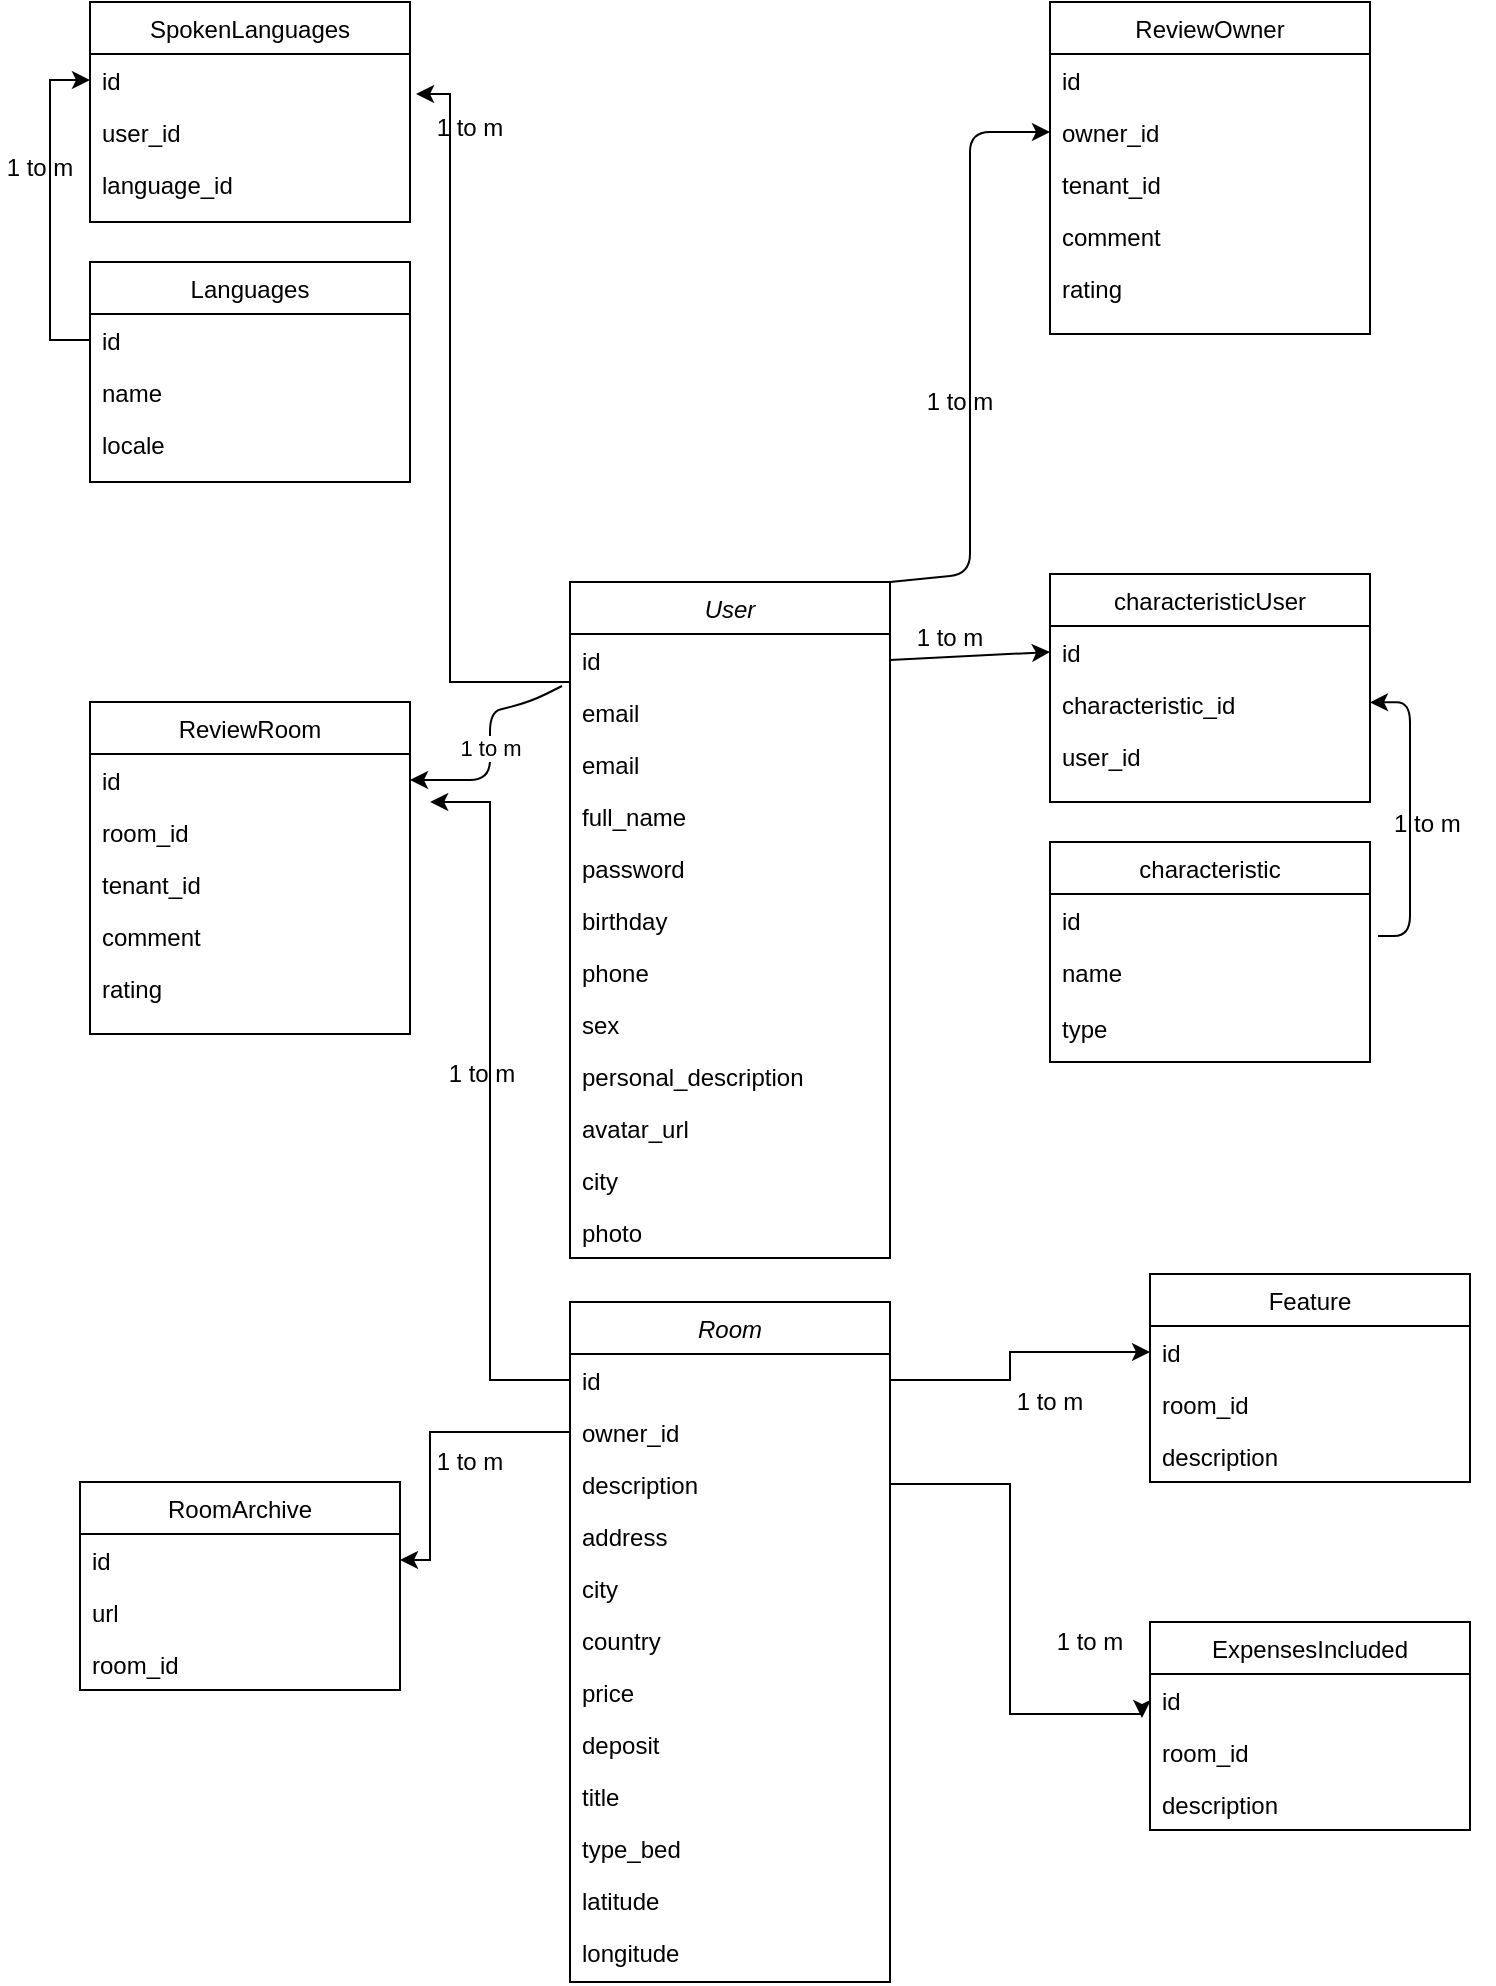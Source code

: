 <mxfile version="14.9.4" type="github">
  <diagram id="C5RBs43oDa-KdzZeNtuy" name="Page-1">
    <mxGraphModel dx="2249" dy="762" grid="1" gridSize="10" guides="1" tooltips="1" connect="1" arrows="1" fold="1" page="1" pageScale="1" pageWidth="827" pageHeight="1169" math="0" shadow="0">
      <root>
        <mxCell id="WIyWlLk6GJQsqaUBKTNV-0" />
        <mxCell id="WIyWlLk6GJQsqaUBKTNV-1" parent="WIyWlLk6GJQsqaUBKTNV-0" />
        <mxCell id="1kvn0GWdhGNO7POsYwUw-86" style="edgeStyle=orthogonalEdgeStyle;rounded=0;orthogonalLoop=1;jettySize=auto;html=1;entryX=1.019;entryY=0.769;entryDx=0;entryDy=0;entryPerimeter=0;" edge="1" parent="WIyWlLk6GJQsqaUBKTNV-1" source="zkfFHV4jXpPFQw0GAbJ--0" target="1kvn0GWdhGNO7POsYwUw-68">
          <mxGeometry relative="1" as="geometry">
            <Array as="points">
              <mxPoint x="220" y="370" />
              <mxPoint x="220" y="76" />
            </Array>
          </mxGeometry>
        </mxCell>
        <mxCell id="zkfFHV4jXpPFQw0GAbJ--0" value="User" style="swimlane;fontStyle=2;align=center;verticalAlign=top;childLayout=stackLayout;horizontal=1;startSize=26;horizontalStack=0;resizeParent=1;resizeLast=0;collapsible=1;marginBottom=0;rounded=0;shadow=0;strokeWidth=1;" parent="WIyWlLk6GJQsqaUBKTNV-1" vertex="1">
          <mxGeometry x="280" y="320" width="160" height="338" as="geometry">
            <mxRectangle x="230" y="140" width="160" height="26" as="alternateBounds" />
          </mxGeometry>
        </mxCell>
        <mxCell id="zkfFHV4jXpPFQw0GAbJ--1" value="id" style="text;align=left;verticalAlign=top;spacingLeft=4;spacingRight=4;overflow=hidden;rotatable=0;points=[[0,0.5],[1,0.5]];portConstraint=eastwest;" parent="zkfFHV4jXpPFQw0GAbJ--0" vertex="1">
          <mxGeometry y="26" width="160" height="26" as="geometry" />
        </mxCell>
        <mxCell id="1kvn0GWdhGNO7POsYwUw-85" value="email" style="text;align=left;verticalAlign=top;spacingLeft=4;spacingRight=4;overflow=hidden;rotatable=0;points=[[0,0.5],[1,0.5]];portConstraint=eastwest;rounded=0;shadow=0;html=0;" vertex="1" parent="zkfFHV4jXpPFQw0GAbJ--0">
          <mxGeometry y="52" width="160" height="26" as="geometry" />
        </mxCell>
        <mxCell id="zkfFHV4jXpPFQw0GAbJ--2" value="email" style="text;align=left;verticalAlign=top;spacingLeft=4;spacingRight=4;overflow=hidden;rotatable=0;points=[[0,0.5],[1,0.5]];portConstraint=eastwest;rounded=0;shadow=0;html=0;" parent="zkfFHV4jXpPFQw0GAbJ--0" vertex="1">
          <mxGeometry y="78" width="160" height="26" as="geometry" />
        </mxCell>
        <mxCell id="zkfFHV4jXpPFQw0GAbJ--3" value="full_name" style="text;align=left;verticalAlign=top;spacingLeft=4;spacingRight=4;overflow=hidden;rotatable=0;points=[[0,0.5],[1,0.5]];portConstraint=eastwest;rounded=0;shadow=0;html=0;" parent="zkfFHV4jXpPFQw0GAbJ--0" vertex="1">
          <mxGeometry y="104" width="160" height="26" as="geometry" />
        </mxCell>
        <mxCell id="1kvn0GWdhGNO7POsYwUw-9" value="password" style="text;align=left;verticalAlign=top;spacingLeft=4;spacingRight=4;overflow=hidden;rotatable=0;points=[[0,0.5],[1,0.5]];portConstraint=eastwest;rounded=0;shadow=0;html=0;" vertex="1" parent="zkfFHV4jXpPFQw0GAbJ--0">
          <mxGeometry y="130" width="160" height="26" as="geometry" />
        </mxCell>
        <mxCell id="1kvn0GWdhGNO7POsYwUw-10" value="birthday" style="text;align=left;verticalAlign=top;spacingLeft=4;spacingRight=4;overflow=hidden;rotatable=0;points=[[0,0.5],[1,0.5]];portConstraint=eastwest;rounded=0;shadow=0;html=0;" vertex="1" parent="zkfFHV4jXpPFQw0GAbJ--0">
          <mxGeometry y="156" width="160" height="26" as="geometry" />
        </mxCell>
        <mxCell id="1kvn0GWdhGNO7POsYwUw-11" value="phone" style="text;align=left;verticalAlign=top;spacingLeft=4;spacingRight=4;overflow=hidden;rotatable=0;points=[[0,0.5],[1,0.5]];portConstraint=eastwest;rounded=0;shadow=0;html=0;" vertex="1" parent="zkfFHV4jXpPFQw0GAbJ--0">
          <mxGeometry y="182" width="160" height="26" as="geometry" />
        </mxCell>
        <mxCell id="1kvn0GWdhGNO7POsYwUw-12" value="sex" style="text;align=left;verticalAlign=top;spacingLeft=4;spacingRight=4;overflow=hidden;rotatable=0;points=[[0,0.5],[1,0.5]];portConstraint=eastwest;rounded=0;shadow=0;html=0;" vertex="1" parent="zkfFHV4jXpPFQw0GAbJ--0">
          <mxGeometry y="208" width="160" height="26" as="geometry" />
        </mxCell>
        <mxCell id="1kvn0GWdhGNO7POsYwUw-13" value="personal_description" style="text;align=left;verticalAlign=top;spacingLeft=4;spacingRight=4;overflow=hidden;rotatable=0;points=[[0,0.5],[1,0.5]];portConstraint=eastwest;rounded=0;shadow=0;html=0;" vertex="1" parent="zkfFHV4jXpPFQw0GAbJ--0">
          <mxGeometry y="234" width="160" height="26" as="geometry" />
        </mxCell>
        <mxCell id="1kvn0GWdhGNO7POsYwUw-14" value="avatar_url" style="text;align=left;verticalAlign=top;spacingLeft=4;spacingRight=4;overflow=hidden;rotatable=0;points=[[0,0.5],[1,0.5]];portConstraint=eastwest;rounded=0;shadow=0;html=0;" vertex="1" parent="zkfFHV4jXpPFQw0GAbJ--0">
          <mxGeometry y="260" width="160" height="26" as="geometry" />
        </mxCell>
        <mxCell id="1kvn0GWdhGNO7POsYwUw-15" value="city" style="text;align=left;verticalAlign=top;spacingLeft=4;spacingRight=4;overflow=hidden;rotatable=0;points=[[0,0.5],[1,0.5]];portConstraint=eastwest;rounded=0;shadow=0;html=0;" vertex="1" parent="zkfFHV4jXpPFQw0GAbJ--0">
          <mxGeometry y="286" width="160" height="26" as="geometry" />
        </mxCell>
        <mxCell id="1kvn0GWdhGNO7POsYwUw-65" value="photo" style="text;align=left;verticalAlign=top;spacingLeft=4;spacingRight=4;overflow=hidden;rotatable=0;points=[[0,0.5],[1,0.5]];portConstraint=eastwest;rounded=0;shadow=0;html=0;" vertex="1" parent="zkfFHV4jXpPFQw0GAbJ--0">
          <mxGeometry y="312" width="160" height="26" as="geometry" />
        </mxCell>
        <mxCell id="zkfFHV4jXpPFQw0GAbJ--17" value="characteristicUser" style="swimlane;fontStyle=0;align=center;verticalAlign=top;childLayout=stackLayout;horizontal=1;startSize=26;horizontalStack=0;resizeParent=1;resizeLast=0;collapsible=1;marginBottom=0;rounded=0;shadow=0;strokeWidth=1;" parent="WIyWlLk6GJQsqaUBKTNV-1" vertex="1">
          <mxGeometry x="520" y="316" width="160" height="114" as="geometry">
            <mxRectangle x="550" y="140" width="160" height="26" as="alternateBounds" />
          </mxGeometry>
        </mxCell>
        <mxCell id="zkfFHV4jXpPFQw0GAbJ--18" value="id" style="text;align=left;verticalAlign=top;spacingLeft=4;spacingRight=4;overflow=hidden;rotatable=0;points=[[0,0.5],[1,0.5]];portConstraint=eastwest;" parent="zkfFHV4jXpPFQw0GAbJ--17" vertex="1">
          <mxGeometry y="26" width="160" height="26" as="geometry" />
        </mxCell>
        <mxCell id="zkfFHV4jXpPFQw0GAbJ--19" value="characteristic_id" style="text;align=left;verticalAlign=top;spacingLeft=4;spacingRight=4;overflow=hidden;rotatable=0;points=[[0,0.5],[1,0.5]];portConstraint=eastwest;rounded=0;shadow=0;html=0;" parent="zkfFHV4jXpPFQw0GAbJ--17" vertex="1">
          <mxGeometry y="52" width="160" height="26" as="geometry" />
        </mxCell>
        <mxCell id="zkfFHV4jXpPFQw0GAbJ--20" value="user_id" style="text;align=left;verticalAlign=top;spacingLeft=4;spacingRight=4;overflow=hidden;rotatable=0;points=[[0,0.5],[1,0.5]];portConstraint=eastwest;rounded=0;shadow=0;html=0;" parent="zkfFHV4jXpPFQw0GAbJ--17" vertex="1">
          <mxGeometry y="78" width="160" height="26" as="geometry" />
        </mxCell>
        <mxCell id="1kvn0GWdhGNO7POsYwUw-0" value="ReviewOwner" style="swimlane;fontStyle=0;align=center;verticalAlign=top;childLayout=stackLayout;horizontal=1;startSize=26;horizontalStack=0;resizeParent=1;resizeLast=0;collapsible=1;marginBottom=0;rounded=0;shadow=0;strokeWidth=1;" vertex="1" parent="WIyWlLk6GJQsqaUBKTNV-1">
          <mxGeometry x="520" y="30" width="160" height="166" as="geometry">
            <mxRectangle x="550" y="140" width="160" height="26" as="alternateBounds" />
          </mxGeometry>
        </mxCell>
        <mxCell id="1kvn0GWdhGNO7POsYwUw-1" value="id" style="text;align=left;verticalAlign=top;spacingLeft=4;spacingRight=4;overflow=hidden;rotatable=0;points=[[0,0.5],[1,0.5]];portConstraint=eastwest;" vertex="1" parent="1kvn0GWdhGNO7POsYwUw-0">
          <mxGeometry y="26" width="160" height="26" as="geometry" />
        </mxCell>
        <mxCell id="1kvn0GWdhGNO7POsYwUw-2" value="owner_id" style="text;align=left;verticalAlign=top;spacingLeft=4;spacingRight=4;overflow=hidden;rotatable=0;points=[[0,0.5],[1,0.5]];portConstraint=eastwest;rounded=0;shadow=0;html=0;" vertex="1" parent="1kvn0GWdhGNO7POsYwUw-0">
          <mxGeometry y="52" width="160" height="26" as="geometry" />
        </mxCell>
        <mxCell id="1kvn0GWdhGNO7POsYwUw-3" value="tenant_id" style="text;align=left;verticalAlign=top;spacingLeft=4;spacingRight=4;overflow=hidden;rotatable=0;points=[[0,0.5],[1,0.5]];portConstraint=eastwest;rounded=0;shadow=0;html=0;" vertex="1" parent="1kvn0GWdhGNO7POsYwUw-0">
          <mxGeometry y="78" width="160" height="26" as="geometry" />
        </mxCell>
        <mxCell id="1kvn0GWdhGNO7POsYwUw-4" value="comment" style="text;align=left;verticalAlign=top;spacingLeft=4;spacingRight=4;overflow=hidden;rotatable=0;points=[[0,0.5],[1,0.5]];portConstraint=eastwest;rounded=0;shadow=0;html=0;" vertex="1" parent="1kvn0GWdhGNO7POsYwUw-0">
          <mxGeometry y="104" width="160" height="26" as="geometry" />
        </mxCell>
        <mxCell id="1kvn0GWdhGNO7POsYwUw-5" value="rating" style="text;align=left;verticalAlign=top;spacingLeft=4;spacingRight=4;overflow=hidden;rotatable=0;points=[[0,0.5],[1,0.5]];portConstraint=eastwest;rounded=0;shadow=0;html=0;" vertex="1" parent="1kvn0GWdhGNO7POsYwUw-0">
          <mxGeometry y="130" width="160" height="26" as="geometry" />
        </mxCell>
        <mxCell id="1kvn0GWdhGNO7POsYwUw-17" value="characteristic" style="swimlane;fontStyle=0;align=center;verticalAlign=top;childLayout=stackLayout;horizontal=1;startSize=26;horizontalStack=0;resizeParent=1;resizeLast=0;collapsible=1;marginBottom=0;rounded=0;shadow=0;strokeWidth=1;" vertex="1" parent="WIyWlLk6GJQsqaUBKTNV-1">
          <mxGeometry x="520" y="450" width="160" height="110" as="geometry">
            <mxRectangle x="550" y="140" width="160" height="26" as="alternateBounds" />
          </mxGeometry>
        </mxCell>
        <mxCell id="1kvn0GWdhGNO7POsYwUw-18" value="id" style="text;align=left;verticalAlign=top;spacingLeft=4;spacingRight=4;overflow=hidden;rotatable=0;points=[[0,0.5],[1,0.5]];portConstraint=eastwest;" vertex="1" parent="1kvn0GWdhGNO7POsYwUw-17">
          <mxGeometry y="26" width="160" height="26" as="geometry" />
        </mxCell>
        <mxCell id="1kvn0GWdhGNO7POsYwUw-19" value="name" style="text;align=left;verticalAlign=top;spacingLeft=4;spacingRight=4;overflow=hidden;rotatable=0;points=[[0,0.5],[1,0.5]];portConstraint=eastwest;rounded=0;shadow=0;html=0;" vertex="1" parent="1kvn0GWdhGNO7POsYwUw-17">
          <mxGeometry y="52" width="160" height="26" as="geometry" />
        </mxCell>
        <mxCell id="1kvn0GWdhGNO7POsYwUw-21" value="type" style="text;align=left;verticalAlign=top;spacingLeft=4;spacingRight=4;overflow=hidden;rotatable=0;points=[[0,0.5],[1,0.5]];portConstraint=eastwest;rounded=0;shadow=0;html=0;" vertex="1" parent="WIyWlLk6GJQsqaUBKTNV-1">
          <mxGeometry x="520" y="530" width="160" height="26" as="geometry" />
        </mxCell>
        <mxCell id="1kvn0GWdhGNO7POsYwUw-22" value="" style="endArrow=classic;html=1;exitX=1.025;exitY=0.808;exitDx=0;exitDy=0;exitPerimeter=0;" edge="1" parent="WIyWlLk6GJQsqaUBKTNV-1" source="1kvn0GWdhGNO7POsYwUw-18" target="zkfFHV4jXpPFQw0GAbJ--19">
          <mxGeometry width="50" height="50" relative="1" as="geometry">
            <mxPoint x="700" y="500" as="sourcePoint" />
            <mxPoint x="440" y="480" as="targetPoint" />
            <Array as="points">
              <mxPoint x="700" y="497" />
              <mxPoint x="700" y="380" />
            </Array>
          </mxGeometry>
        </mxCell>
        <mxCell id="1kvn0GWdhGNO7POsYwUw-25" value="&amp;nbsp;1 to m" style="text;html=1;strokeColor=none;fillColor=none;align=center;verticalAlign=middle;whiteSpace=wrap;rounded=0;" vertex="1" parent="WIyWlLk6GJQsqaUBKTNV-1">
          <mxGeometry x="672" y="431" width="70" height="20" as="geometry" />
        </mxCell>
        <mxCell id="1kvn0GWdhGNO7POsYwUw-26" value="" style="endArrow=classic;html=1;exitX=1;exitY=0.5;exitDx=0;exitDy=0;" edge="1" parent="WIyWlLk6GJQsqaUBKTNV-1" source="zkfFHV4jXpPFQw0GAbJ--1">
          <mxGeometry width="50" height="50" relative="1" as="geometry">
            <mxPoint x="390" y="530" as="sourcePoint" />
            <mxPoint x="520" y="355" as="targetPoint" />
          </mxGeometry>
        </mxCell>
        <mxCell id="1kvn0GWdhGNO7POsYwUw-27" value="1 to m" style="text;html=1;strokeColor=none;fillColor=none;align=center;verticalAlign=middle;whiteSpace=wrap;rounded=0;" vertex="1" parent="WIyWlLk6GJQsqaUBKTNV-1">
          <mxGeometry x="450" y="338" width="40" height="20" as="geometry" />
        </mxCell>
        <mxCell id="1kvn0GWdhGNO7POsYwUw-29" value="ReviewRoom" style="swimlane;fontStyle=0;align=center;verticalAlign=top;childLayout=stackLayout;horizontal=1;startSize=26;horizontalStack=0;resizeParent=1;resizeLast=0;collapsible=1;marginBottom=0;rounded=0;shadow=0;strokeWidth=1;" vertex="1" parent="WIyWlLk6GJQsqaUBKTNV-1">
          <mxGeometry x="40" y="380" width="160" height="166" as="geometry">
            <mxRectangle x="550" y="140" width="160" height="26" as="alternateBounds" />
          </mxGeometry>
        </mxCell>
        <mxCell id="1kvn0GWdhGNO7POsYwUw-30" value="id" style="text;align=left;verticalAlign=top;spacingLeft=4;spacingRight=4;overflow=hidden;rotatable=0;points=[[0,0.5],[1,0.5]];portConstraint=eastwest;" vertex="1" parent="1kvn0GWdhGNO7POsYwUw-29">
          <mxGeometry y="26" width="160" height="26" as="geometry" />
        </mxCell>
        <mxCell id="1kvn0GWdhGNO7POsYwUw-31" value="room_id" style="text;align=left;verticalAlign=top;spacingLeft=4;spacingRight=4;overflow=hidden;rotatable=0;points=[[0,0.5],[1,0.5]];portConstraint=eastwest;rounded=0;shadow=0;html=0;" vertex="1" parent="1kvn0GWdhGNO7POsYwUw-29">
          <mxGeometry y="52" width="160" height="26" as="geometry" />
        </mxCell>
        <mxCell id="1kvn0GWdhGNO7POsYwUw-32" value="tenant_id" style="text;align=left;verticalAlign=top;spacingLeft=4;spacingRight=4;overflow=hidden;rotatable=0;points=[[0,0.5],[1,0.5]];portConstraint=eastwest;rounded=0;shadow=0;html=0;" vertex="1" parent="1kvn0GWdhGNO7POsYwUw-29">
          <mxGeometry y="78" width="160" height="26" as="geometry" />
        </mxCell>
        <mxCell id="1kvn0GWdhGNO7POsYwUw-33" value="comment" style="text;align=left;verticalAlign=top;spacingLeft=4;spacingRight=4;overflow=hidden;rotatable=0;points=[[0,0.5],[1,0.5]];portConstraint=eastwest;rounded=0;shadow=0;html=0;" vertex="1" parent="1kvn0GWdhGNO7POsYwUw-29">
          <mxGeometry y="104" width="160" height="26" as="geometry" />
        </mxCell>
        <mxCell id="1kvn0GWdhGNO7POsYwUw-34" value="rating" style="text;align=left;verticalAlign=top;spacingLeft=4;spacingRight=4;overflow=hidden;rotatable=0;points=[[0,0.5],[1,0.5]];portConstraint=eastwest;rounded=0;shadow=0;html=0;" vertex="1" parent="1kvn0GWdhGNO7POsYwUw-29">
          <mxGeometry y="130" width="160" height="26" as="geometry" />
        </mxCell>
        <mxCell id="1kvn0GWdhGNO7POsYwUw-36" value="" style="endArrow=classic;html=1;entryX=0;entryY=0.5;entryDx=0;entryDy=0;exitX=1;exitY=0;exitDx=0;exitDy=0;" edge="1" parent="WIyWlLk6GJQsqaUBKTNV-1" source="zkfFHV4jXpPFQw0GAbJ--0" target="1kvn0GWdhGNO7POsYwUw-2">
          <mxGeometry width="50" height="50" relative="1" as="geometry">
            <mxPoint x="480" y="317" as="sourcePoint" />
            <mxPoint x="440" y="250" as="targetPoint" />
            <Array as="points">
              <mxPoint x="480" y="316" />
              <mxPoint x="480" y="95" />
            </Array>
          </mxGeometry>
        </mxCell>
        <mxCell id="1kvn0GWdhGNO7POsYwUw-38" value="1 to m" style="text;html=1;strokeColor=none;fillColor=none;align=center;verticalAlign=middle;whiteSpace=wrap;rounded=0;" vertex="1" parent="WIyWlLk6GJQsqaUBKTNV-1">
          <mxGeometry x="455" y="220" width="40" height="20" as="geometry" />
        </mxCell>
        <mxCell id="1kvn0GWdhGNO7POsYwUw-41" value="Room" style="swimlane;fontStyle=2;align=center;verticalAlign=top;childLayout=stackLayout;horizontal=1;startSize=26;horizontalStack=0;resizeParent=1;resizeLast=0;collapsible=1;marginBottom=0;rounded=0;shadow=0;strokeWidth=1;" vertex="1" parent="WIyWlLk6GJQsqaUBKTNV-1">
          <mxGeometry x="280" y="680" width="160" height="340" as="geometry">
            <mxRectangle x="230" y="140" width="160" height="26" as="alternateBounds" />
          </mxGeometry>
        </mxCell>
        <mxCell id="1kvn0GWdhGNO7POsYwUw-42" value="id" style="text;align=left;verticalAlign=top;spacingLeft=4;spacingRight=4;overflow=hidden;rotatable=0;points=[[0,0.5],[1,0.5]];portConstraint=eastwest;" vertex="1" parent="1kvn0GWdhGNO7POsYwUw-41">
          <mxGeometry y="26" width="160" height="26" as="geometry" />
        </mxCell>
        <mxCell id="1kvn0GWdhGNO7POsYwUw-43" value="owner_id" style="text;align=left;verticalAlign=top;spacingLeft=4;spacingRight=4;overflow=hidden;rotatable=0;points=[[0,0.5],[1,0.5]];portConstraint=eastwest;rounded=0;shadow=0;html=0;" vertex="1" parent="1kvn0GWdhGNO7POsYwUw-41">
          <mxGeometry y="52" width="160" height="26" as="geometry" />
        </mxCell>
        <mxCell id="1kvn0GWdhGNO7POsYwUw-44" value="description" style="text;align=left;verticalAlign=top;spacingLeft=4;spacingRight=4;overflow=hidden;rotatable=0;points=[[0,0.5],[1,0.5]];portConstraint=eastwest;rounded=0;shadow=0;html=0;" vertex="1" parent="1kvn0GWdhGNO7POsYwUw-41">
          <mxGeometry y="78" width="160" height="26" as="geometry" />
        </mxCell>
        <mxCell id="1kvn0GWdhGNO7POsYwUw-45" value="address" style="text;align=left;verticalAlign=top;spacingLeft=4;spacingRight=4;overflow=hidden;rotatable=0;points=[[0,0.5],[1,0.5]];portConstraint=eastwest;rounded=0;shadow=0;html=0;" vertex="1" parent="1kvn0GWdhGNO7POsYwUw-41">
          <mxGeometry y="104" width="160" height="26" as="geometry" />
        </mxCell>
        <mxCell id="1kvn0GWdhGNO7POsYwUw-46" value="city" style="text;align=left;verticalAlign=top;spacingLeft=4;spacingRight=4;overflow=hidden;rotatable=0;points=[[0,0.5],[1,0.5]];portConstraint=eastwest;rounded=0;shadow=0;html=0;" vertex="1" parent="1kvn0GWdhGNO7POsYwUw-41">
          <mxGeometry y="130" width="160" height="26" as="geometry" />
        </mxCell>
        <mxCell id="1kvn0GWdhGNO7POsYwUw-47" value="country" style="text;align=left;verticalAlign=top;spacingLeft=4;spacingRight=4;overflow=hidden;rotatable=0;points=[[0,0.5],[1,0.5]];portConstraint=eastwest;rounded=0;shadow=0;html=0;" vertex="1" parent="1kvn0GWdhGNO7POsYwUw-41">
          <mxGeometry y="156" width="160" height="26" as="geometry" />
        </mxCell>
        <mxCell id="1kvn0GWdhGNO7POsYwUw-48" value="price" style="text;align=left;verticalAlign=top;spacingLeft=4;spacingRight=4;overflow=hidden;rotatable=0;points=[[0,0.5],[1,0.5]];portConstraint=eastwest;rounded=0;shadow=0;html=0;" vertex="1" parent="1kvn0GWdhGNO7POsYwUw-41">
          <mxGeometry y="182" width="160" height="26" as="geometry" />
        </mxCell>
        <mxCell id="1kvn0GWdhGNO7POsYwUw-49" value="deposit" style="text;align=left;verticalAlign=top;spacingLeft=4;spacingRight=4;overflow=hidden;rotatable=0;points=[[0,0.5],[1,0.5]];portConstraint=eastwest;rounded=0;shadow=0;html=0;" vertex="1" parent="1kvn0GWdhGNO7POsYwUw-41">
          <mxGeometry y="208" width="160" height="26" as="geometry" />
        </mxCell>
        <mxCell id="1kvn0GWdhGNO7POsYwUw-50" value="title" style="text;align=left;verticalAlign=top;spacingLeft=4;spacingRight=4;overflow=hidden;rotatable=0;points=[[0,0.5],[1,0.5]];portConstraint=eastwest;rounded=0;shadow=0;html=0;" vertex="1" parent="1kvn0GWdhGNO7POsYwUw-41">
          <mxGeometry y="234" width="160" height="26" as="geometry" />
        </mxCell>
        <mxCell id="1kvn0GWdhGNO7POsYwUw-51" value="type_bed" style="text;align=left;verticalAlign=top;spacingLeft=4;spacingRight=4;overflow=hidden;rotatable=0;points=[[0,0.5],[1,0.5]];portConstraint=eastwest;rounded=0;shadow=0;html=0;" vertex="1" parent="1kvn0GWdhGNO7POsYwUw-41">
          <mxGeometry y="260" width="160" height="26" as="geometry" />
        </mxCell>
        <mxCell id="1kvn0GWdhGNO7POsYwUw-87" value="latitude" style="text;align=left;verticalAlign=top;spacingLeft=4;spacingRight=4;overflow=hidden;rotatable=0;points=[[0,0.5],[1,0.5]];portConstraint=eastwest;rounded=0;shadow=0;html=0;" vertex="1" parent="1kvn0GWdhGNO7POsYwUw-41">
          <mxGeometry y="286" width="160" height="26" as="geometry" />
        </mxCell>
        <mxCell id="1kvn0GWdhGNO7POsYwUw-88" value="longitude" style="text;align=left;verticalAlign=top;spacingLeft=4;spacingRight=4;overflow=hidden;rotatable=0;points=[[0,0.5],[1,0.5]];portConstraint=eastwest;rounded=0;shadow=0;html=0;" vertex="1" parent="1kvn0GWdhGNO7POsYwUw-41">
          <mxGeometry y="312" width="160" height="26" as="geometry" />
        </mxCell>
        <mxCell id="1kvn0GWdhGNO7POsYwUw-57" value="" style="endArrow=classic;html=1;exitX=-0.025;exitY=0;exitDx=0;exitDy=0;exitPerimeter=0;entryX=1;entryY=0.5;entryDx=0;entryDy=0;" edge="1" parent="WIyWlLk6GJQsqaUBKTNV-1" source="1kvn0GWdhGNO7POsYwUw-85" target="1kvn0GWdhGNO7POsYwUw-30">
          <mxGeometry relative="1" as="geometry">
            <mxPoint x="360" y="390" as="sourcePoint" />
            <mxPoint x="280" y="120" as="targetPoint" />
            <Array as="points">
              <mxPoint x="260" y="380" />
              <mxPoint x="240" y="385" />
              <mxPoint x="240" y="419" />
            </Array>
          </mxGeometry>
        </mxCell>
        <mxCell id="1kvn0GWdhGNO7POsYwUw-58" value="1 to m" style="edgeLabel;resizable=0;html=1;align=center;verticalAlign=middle;" connectable="0" vertex="1" parent="1kvn0GWdhGNO7POsYwUw-57">
          <mxGeometry relative="1" as="geometry" />
        </mxCell>
        <mxCell id="1kvn0GWdhGNO7POsYwUw-67" value="SpokenLanguages" style="swimlane;fontStyle=0;align=center;verticalAlign=top;childLayout=stackLayout;horizontal=1;startSize=26;horizontalStack=0;resizeParent=1;resizeLast=0;collapsible=1;marginBottom=0;rounded=0;shadow=0;strokeWidth=1;" vertex="1" parent="WIyWlLk6GJQsqaUBKTNV-1">
          <mxGeometry x="40" y="30" width="160" height="110" as="geometry">
            <mxRectangle x="550" y="140" width="160" height="26" as="alternateBounds" />
          </mxGeometry>
        </mxCell>
        <mxCell id="1kvn0GWdhGNO7POsYwUw-68" value="id" style="text;align=left;verticalAlign=top;spacingLeft=4;spacingRight=4;overflow=hidden;rotatable=0;points=[[0,0.5],[1,0.5]];portConstraint=eastwest;" vertex="1" parent="1kvn0GWdhGNO7POsYwUw-67">
          <mxGeometry y="26" width="160" height="26" as="geometry" />
        </mxCell>
        <mxCell id="1kvn0GWdhGNO7POsYwUw-69" value="user_id" style="text;align=left;verticalAlign=top;spacingLeft=4;spacingRight=4;overflow=hidden;rotatable=0;points=[[0,0.5],[1,0.5]];portConstraint=eastwest;rounded=0;shadow=0;html=0;" vertex="1" parent="1kvn0GWdhGNO7POsYwUw-67">
          <mxGeometry y="52" width="160" height="26" as="geometry" />
        </mxCell>
        <mxCell id="1kvn0GWdhGNO7POsYwUw-70" value="language_id" style="text;align=left;verticalAlign=top;spacingLeft=4;spacingRight=4;overflow=hidden;rotatable=0;points=[[0,0.5],[1,0.5]];portConstraint=eastwest;rounded=0;shadow=0;html=0;" vertex="1" parent="1kvn0GWdhGNO7POsYwUw-67">
          <mxGeometry y="78" width="160" height="26" as="geometry" />
        </mxCell>
        <mxCell id="1kvn0GWdhGNO7POsYwUw-73" value="Languages" style="swimlane;fontStyle=0;align=center;verticalAlign=top;childLayout=stackLayout;horizontal=1;startSize=26;horizontalStack=0;resizeParent=1;resizeLast=0;collapsible=1;marginBottom=0;rounded=0;shadow=0;strokeWidth=1;" vertex="1" parent="WIyWlLk6GJQsqaUBKTNV-1">
          <mxGeometry x="40" y="160" width="160" height="110" as="geometry">
            <mxRectangle x="550" y="140" width="160" height="26" as="alternateBounds" />
          </mxGeometry>
        </mxCell>
        <mxCell id="1kvn0GWdhGNO7POsYwUw-74" value="id" style="text;align=left;verticalAlign=top;spacingLeft=4;spacingRight=4;overflow=hidden;rotatable=0;points=[[0,0.5],[1,0.5]];portConstraint=eastwest;" vertex="1" parent="1kvn0GWdhGNO7POsYwUw-73">
          <mxGeometry y="26" width="160" height="26" as="geometry" />
        </mxCell>
        <mxCell id="1kvn0GWdhGNO7POsYwUw-75" value="name" style="text;align=left;verticalAlign=top;spacingLeft=4;spacingRight=4;overflow=hidden;rotatable=0;points=[[0,0.5],[1,0.5]];portConstraint=eastwest;rounded=0;shadow=0;html=0;" vertex="1" parent="1kvn0GWdhGNO7POsYwUw-73">
          <mxGeometry y="52" width="160" height="26" as="geometry" />
        </mxCell>
        <mxCell id="1kvn0GWdhGNO7POsYwUw-76" value="locale" style="text;align=left;verticalAlign=top;spacingLeft=4;spacingRight=4;overflow=hidden;rotatable=0;points=[[0,0.5],[1,0.5]];portConstraint=eastwest;rounded=0;shadow=0;html=0;" vertex="1" parent="1kvn0GWdhGNO7POsYwUw-73">
          <mxGeometry y="78" width="160" height="26" as="geometry" />
        </mxCell>
        <mxCell id="1kvn0GWdhGNO7POsYwUw-78" style="edgeStyle=orthogonalEdgeStyle;rounded=0;orthogonalLoop=1;jettySize=auto;html=1;exitX=0;exitY=0.5;exitDx=0;exitDy=0;entryX=0;entryY=0.5;entryDx=0;entryDy=0;" edge="1" parent="WIyWlLk6GJQsqaUBKTNV-1" source="1kvn0GWdhGNO7POsYwUw-74" target="1kvn0GWdhGNO7POsYwUw-68">
          <mxGeometry relative="1" as="geometry" />
        </mxCell>
        <mxCell id="1kvn0GWdhGNO7POsYwUw-83" value="1 to m" style="text;html=1;strokeColor=none;fillColor=none;align=center;verticalAlign=middle;whiteSpace=wrap;rounded=0;" vertex="1" parent="WIyWlLk6GJQsqaUBKTNV-1">
          <mxGeometry x="-5" y="103" width="40" height="20" as="geometry" />
        </mxCell>
        <mxCell id="1kvn0GWdhGNO7POsYwUw-84" value="1 to m" style="text;html=1;strokeColor=none;fillColor=none;align=center;verticalAlign=middle;whiteSpace=wrap;rounded=0;" vertex="1" parent="WIyWlLk6GJQsqaUBKTNV-1">
          <mxGeometry x="210" y="83" width="40" height="20" as="geometry" />
        </mxCell>
        <mxCell id="1kvn0GWdhGNO7POsYwUw-91" style="edgeStyle=orthogonalEdgeStyle;rounded=0;orthogonalLoop=1;jettySize=auto;html=1;entryX=1.063;entryY=0.923;entryDx=0;entryDy=0;entryPerimeter=0;" edge="1" parent="WIyWlLk6GJQsqaUBKTNV-1" source="1kvn0GWdhGNO7POsYwUw-42" target="1kvn0GWdhGNO7POsYwUw-30">
          <mxGeometry relative="1" as="geometry">
            <Array as="points">
              <mxPoint x="240" y="719" />
              <mxPoint x="240" y="430" />
            </Array>
          </mxGeometry>
        </mxCell>
        <mxCell id="1kvn0GWdhGNO7POsYwUw-92" value="1 to m" style="text;html=1;strokeColor=none;fillColor=none;align=center;verticalAlign=middle;whiteSpace=wrap;rounded=0;" vertex="1" parent="WIyWlLk6GJQsqaUBKTNV-1">
          <mxGeometry x="216" y="556" width="40" height="20" as="geometry" />
        </mxCell>
        <mxCell id="1kvn0GWdhGNO7POsYwUw-93" value="RoomArchive" style="swimlane;fontStyle=0;align=center;verticalAlign=top;childLayout=stackLayout;horizontal=1;startSize=26;horizontalStack=0;resizeParent=1;resizeLast=0;collapsible=1;marginBottom=0;rounded=0;shadow=0;strokeWidth=1;" vertex="1" parent="WIyWlLk6GJQsqaUBKTNV-1">
          <mxGeometry x="35" y="770" width="160" height="104" as="geometry">
            <mxRectangle x="550" y="140" width="160" height="26" as="alternateBounds" />
          </mxGeometry>
        </mxCell>
        <mxCell id="1kvn0GWdhGNO7POsYwUw-94" value="id" style="text;align=left;verticalAlign=top;spacingLeft=4;spacingRight=4;overflow=hidden;rotatable=0;points=[[0,0.5],[1,0.5]];portConstraint=eastwest;" vertex="1" parent="1kvn0GWdhGNO7POsYwUw-93">
          <mxGeometry y="26" width="160" height="26" as="geometry" />
        </mxCell>
        <mxCell id="1kvn0GWdhGNO7POsYwUw-95" value="url" style="text;align=left;verticalAlign=top;spacingLeft=4;spacingRight=4;overflow=hidden;rotatable=0;points=[[0,0.5],[1,0.5]];portConstraint=eastwest;rounded=0;shadow=0;html=0;" vertex="1" parent="1kvn0GWdhGNO7POsYwUw-93">
          <mxGeometry y="52" width="160" height="26" as="geometry" />
        </mxCell>
        <mxCell id="1kvn0GWdhGNO7POsYwUw-96" value="room_id" style="text;align=left;verticalAlign=top;spacingLeft=4;spacingRight=4;overflow=hidden;rotatable=0;points=[[0,0.5],[1,0.5]];portConstraint=eastwest;rounded=0;shadow=0;html=0;" vertex="1" parent="1kvn0GWdhGNO7POsYwUw-93">
          <mxGeometry y="78" width="160" height="26" as="geometry" />
        </mxCell>
        <mxCell id="1kvn0GWdhGNO7POsYwUw-100" style="edgeStyle=orthogonalEdgeStyle;rounded=0;orthogonalLoop=1;jettySize=auto;html=1;entryX=1;entryY=0.5;entryDx=0;entryDy=0;" edge="1" parent="WIyWlLk6GJQsqaUBKTNV-1" source="1kvn0GWdhGNO7POsYwUw-43" target="1kvn0GWdhGNO7POsYwUw-94">
          <mxGeometry relative="1" as="geometry">
            <Array as="points">
              <mxPoint x="210" y="745" />
              <mxPoint x="210" y="809" />
            </Array>
          </mxGeometry>
        </mxCell>
        <mxCell id="1kvn0GWdhGNO7POsYwUw-101" value="1 to m" style="text;html=1;strokeColor=none;fillColor=none;align=center;verticalAlign=middle;whiteSpace=wrap;rounded=0;" vertex="1" parent="WIyWlLk6GJQsqaUBKTNV-1">
          <mxGeometry x="210" y="750" width="40" height="20" as="geometry" />
        </mxCell>
        <mxCell id="1kvn0GWdhGNO7POsYwUw-104" value="ExpensesIncluded" style="swimlane;fontStyle=0;align=center;verticalAlign=top;childLayout=stackLayout;horizontal=1;startSize=26;horizontalStack=0;resizeParent=1;resizeLast=0;collapsible=1;marginBottom=0;rounded=0;shadow=0;strokeWidth=1;" vertex="1" parent="WIyWlLk6GJQsqaUBKTNV-1">
          <mxGeometry x="570" y="840" width="160" height="104" as="geometry">
            <mxRectangle x="550" y="140" width="160" height="26" as="alternateBounds" />
          </mxGeometry>
        </mxCell>
        <mxCell id="1kvn0GWdhGNO7POsYwUw-105" value="id" style="text;align=left;verticalAlign=top;spacingLeft=4;spacingRight=4;overflow=hidden;rotatable=0;points=[[0,0.5],[1,0.5]];portConstraint=eastwest;" vertex="1" parent="1kvn0GWdhGNO7POsYwUw-104">
          <mxGeometry y="26" width="160" height="26" as="geometry" />
        </mxCell>
        <mxCell id="1kvn0GWdhGNO7POsYwUw-107" value="room_id" style="text;align=left;verticalAlign=top;spacingLeft=4;spacingRight=4;overflow=hidden;rotatable=0;points=[[0,0.5],[1,0.5]];portConstraint=eastwest;rounded=0;shadow=0;html=0;" vertex="1" parent="1kvn0GWdhGNO7POsYwUw-104">
          <mxGeometry y="52" width="160" height="26" as="geometry" />
        </mxCell>
        <mxCell id="1kvn0GWdhGNO7POsYwUw-108" value="description" style="text;align=left;verticalAlign=top;spacingLeft=4;spacingRight=4;overflow=hidden;rotatable=0;points=[[0,0.5],[1,0.5]];portConstraint=eastwest;rounded=0;shadow=0;html=0;" vertex="1" parent="1kvn0GWdhGNO7POsYwUw-104">
          <mxGeometry y="78" width="160" height="26" as="geometry" />
        </mxCell>
        <mxCell id="1kvn0GWdhGNO7POsYwUw-109" style="edgeStyle=orthogonalEdgeStyle;rounded=0;orthogonalLoop=1;jettySize=auto;html=1;exitX=1;exitY=0.5;exitDx=0;exitDy=0;entryX=-0.025;entryY=0.846;entryDx=0;entryDy=0;entryPerimeter=0;" edge="1" parent="WIyWlLk6GJQsqaUBKTNV-1" source="1kvn0GWdhGNO7POsYwUw-44" target="1kvn0GWdhGNO7POsYwUw-105">
          <mxGeometry relative="1" as="geometry">
            <Array as="points">
              <mxPoint x="500" y="771" />
              <mxPoint x="500" y="886" />
              <mxPoint x="566" y="886" />
            </Array>
          </mxGeometry>
        </mxCell>
        <mxCell id="1kvn0GWdhGNO7POsYwUw-110" value="Feature" style="swimlane;fontStyle=0;align=center;verticalAlign=top;childLayout=stackLayout;horizontal=1;startSize=26;horizontalStack=0;resizeParent=1;resizeLast=0;collapsible=1;marginBottom=0;rounded=0;shadow=0;strokeWidth=1;" vertex="1" parent="WIyWlLk6GJQsqaUBKTNV-1">
          <mxGeometry x="570" y="666" width="160" height="104" as="geometry">
            <mxRectangle x="550" y="140" width="160" height="26" as="alternateBounds" />
          </mxGeometry>
        </mxCell>
        <mxCell id="1kvn0GWdhGNO7POsYwUw-111" value="id" style="text;align=left;verticalAlign=top;spacingLeft=4;spacingRight=4;overflow=hidden;rotatable=0;points=[[0,0.5],[1,0.5]];portConstraint=eastwest;" vertex="1" parent="1kvn0GWdhGNO7POsYwUw-110">
          <mxGeometry y="26" width="160" height="26" as="geometry" />
        </mxCell>
        <mxCell id="1kvn0GWdhGNO7POsYwUw-112" value="room_id" style="text;align=left;verticalAlign=top;spacingLeft=4;spacingRight=4;overflow=hidden;rotatable=0;points=[[0,0.5],[1,0.5]];portConstraint=eastwest;rounded=0;shadow=0;html=0;" vertex="1" parent="1kvn0GWdhGNO7POsYwUw-110">
          <mxGeometry y="52" width="160" height="26" as="geometry" />
        </mxCell>
        <mxCell id="1kvn0GWdhGNO7POsYwUw-113" value="description" style="text;align=left;verticalAlign=top;spacingLeft=4;spacingRight=4;overflow=hidden;rotatable=0;points=[[0,0.5],[1,0.5]];portConstraint=eastwest;rounded=0;shadow=0;html=0;" vertex="1" parent="1kvn0GWdhGNO7POsYwUw-110">
          <mxGeometry y="78" width="160" height="26" as="geometry" />
        </mxCell>
        <mxCell id="1kvn0GWdhGNO7POsYwUw-114" style="edgeStyle=orthogonalEdgeStyle;rounded=0;orthogonalLoop=1;jettySize=auto;html=1;exitX=1;exitY=0.5;exitDx=0;exitDy=0;entryX=0;entryY=0.5;entryDx=0;entryDy=0;" edge="1" parent="WIyWlLk6GJQsqaUBKTNV-1" source="1kvn0GWdhGNO7POsYwUw-42" target="1kvn0GWdhGNO7POsYwUw-111">
          <mxGeometry relative="1" as="geometry">
            <Array as="points">
              <mxPoint x="500" y="719" />
              <mxPoint x="500" y="705" />
            </Array>
          </mxGeometry>
        </mxCell>
        <mxCell id="1kvn0GWdhGNO7POsYwUw-115" value="1 to m" style="text;html=1;strokeColor=none;fillColor=none;align=center;verticalAlign=middle;whiteSpace=wrap;rounded=0;" vertex="1" parent="WIyWlLk6GJQsqaUBKTNV-1">
          <mxGeometry x="500" y="720" width="40" height="20" as="geometry" />
        </mxCell>
        <mxCell id="1kvn0GWdhGNO7POsYwUw-116" value="1 to m" style="text;html=1;strokeColor=none;fillColor=none;align=center;verticalAlign=middle;whiteSpace=wrap;rounded=0;" vertex="1" parent="WIyWlLk6GJQsqaUBKTNV-1">
          <mxGeometry x="520" y="840" width="40" height="20" as="geometry" />
        </mxCell>
      </root>
    </mxGraphModel>
  </diagram>
</mxfile>
